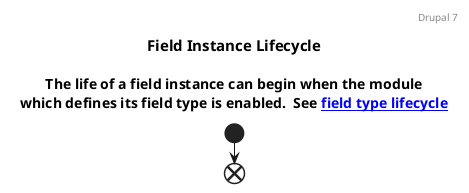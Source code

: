 @startuml

header
Drupal 7
endheader

title
===Field Instance Lifecycle

The life of a field instance can begin when the module
which defines its field type is enabled.  See [[field%20type%20lifecycle.svg field type lifecycle]]
endtitle

start
end

@enduml